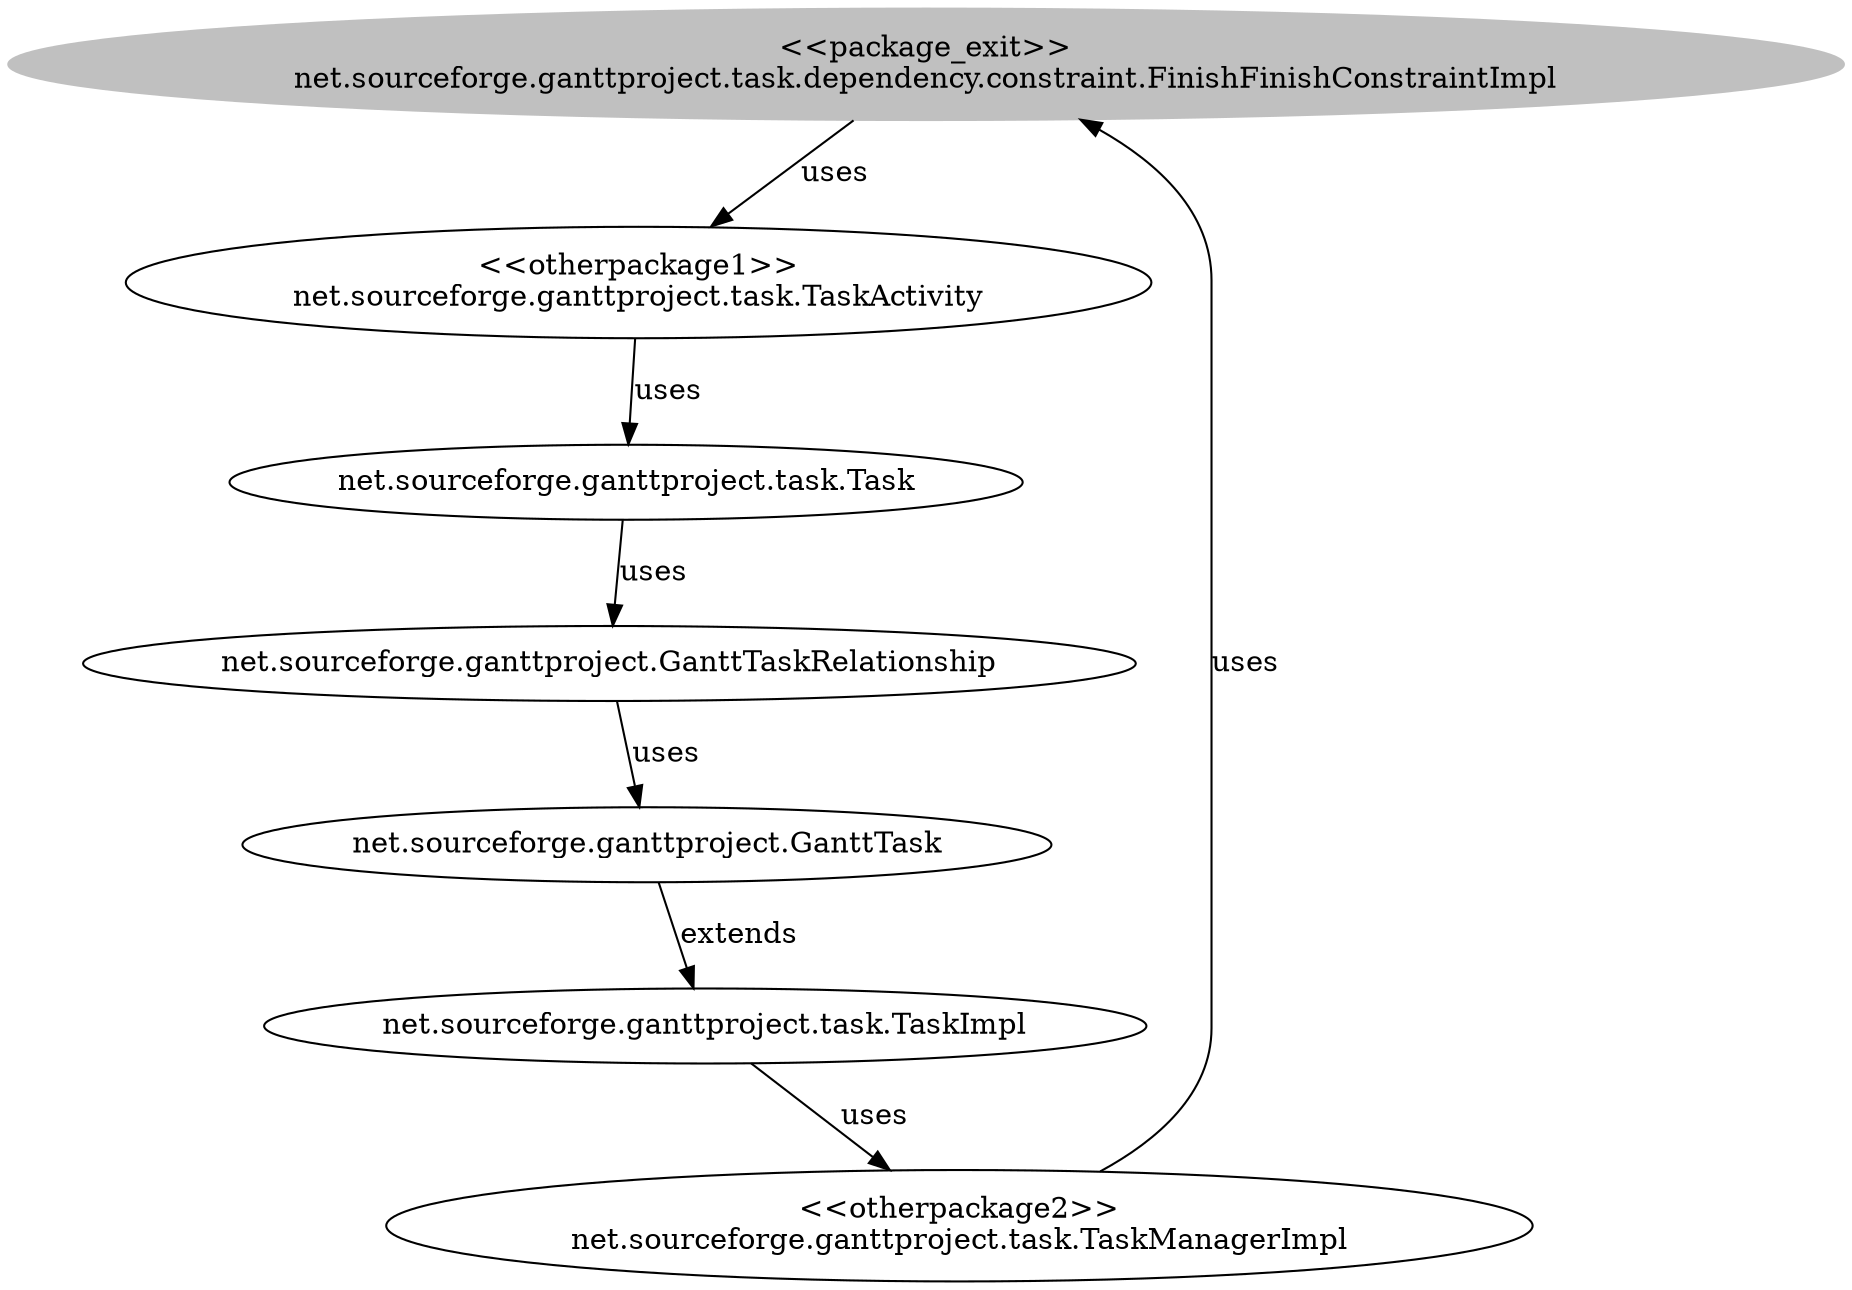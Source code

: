 digraph cd {
	net_sourceforge_ganttproject_task_dependency_constraint_FinishFinishConstraintImpl [label="<<package_exit>>
net.sourceforge.ganttproject.task.dependency.constraint.FinishFinishConstraintImpl",style=filled,color="grey"];
	net_sourceforge_ganttproject_task_TaskActivity [label="<<otherpackage1>>
net.sourceforge.ganttproject.task.TaskActivity"];
	net_sourceforge_ganttproject_task_TaskManagerImpl [label="<<otherpackage2>>
net.sourceforge.ganttproject.task.TaskManagerImpl"];
	net_sourceforge_ganttproject_task_Task [label="net.sourceforge.ganttproject.task.Task"];
	net_sourceforge_ganttproject_GanttTaskRelationship [label="net.sourceforge.ganttproject.GanttTaskRelationship"];
	net_sourceforge_ganttproject_GanttTask [label="net.sourceforge.ganttproject.GanttTask"];
	net_sourceforge_ganttproject_task_TaskImpl [label="net.sourceforge.ganttproject.task.TaskImpl"];
	net_sourceforge_ganttproject_task_dependency_constraint_FinishFinishConstraintImpl -> net_sourceforge_ganttproject_task_TaskActivity [label=uses];
	net_sourceforge_ganttproject_task_TaskManagerImpl -> net_sourceforge_ganttproject_task_dependency_constraint_FinishFinishConstraintImpl [label=uses];
	net_sourceforge_ganttproject_task_TaskActivity -> net_sourceforge_ganttproject_task_Task [label=uses];
	net_sourceforge_ganttproject_task_Task -> net_sourceforge_ganttproject_GanttTaskRelationship [label=uses];
	net_sourceforge_ganttproject_GanttTaskRelationship -> net_sourceforge_ganttproject_GanttTask [label=uses];
	net_sourceforge_ganttproject_GanttTask -> net_sourceforge_ganttproject_task_TaskImpl [label=extends];
	net_sourceforge_ganttproject_task_TaskImpl -> net_sourceforge_ganttproject_task_TaskManagerImpl [label=uses];
}
